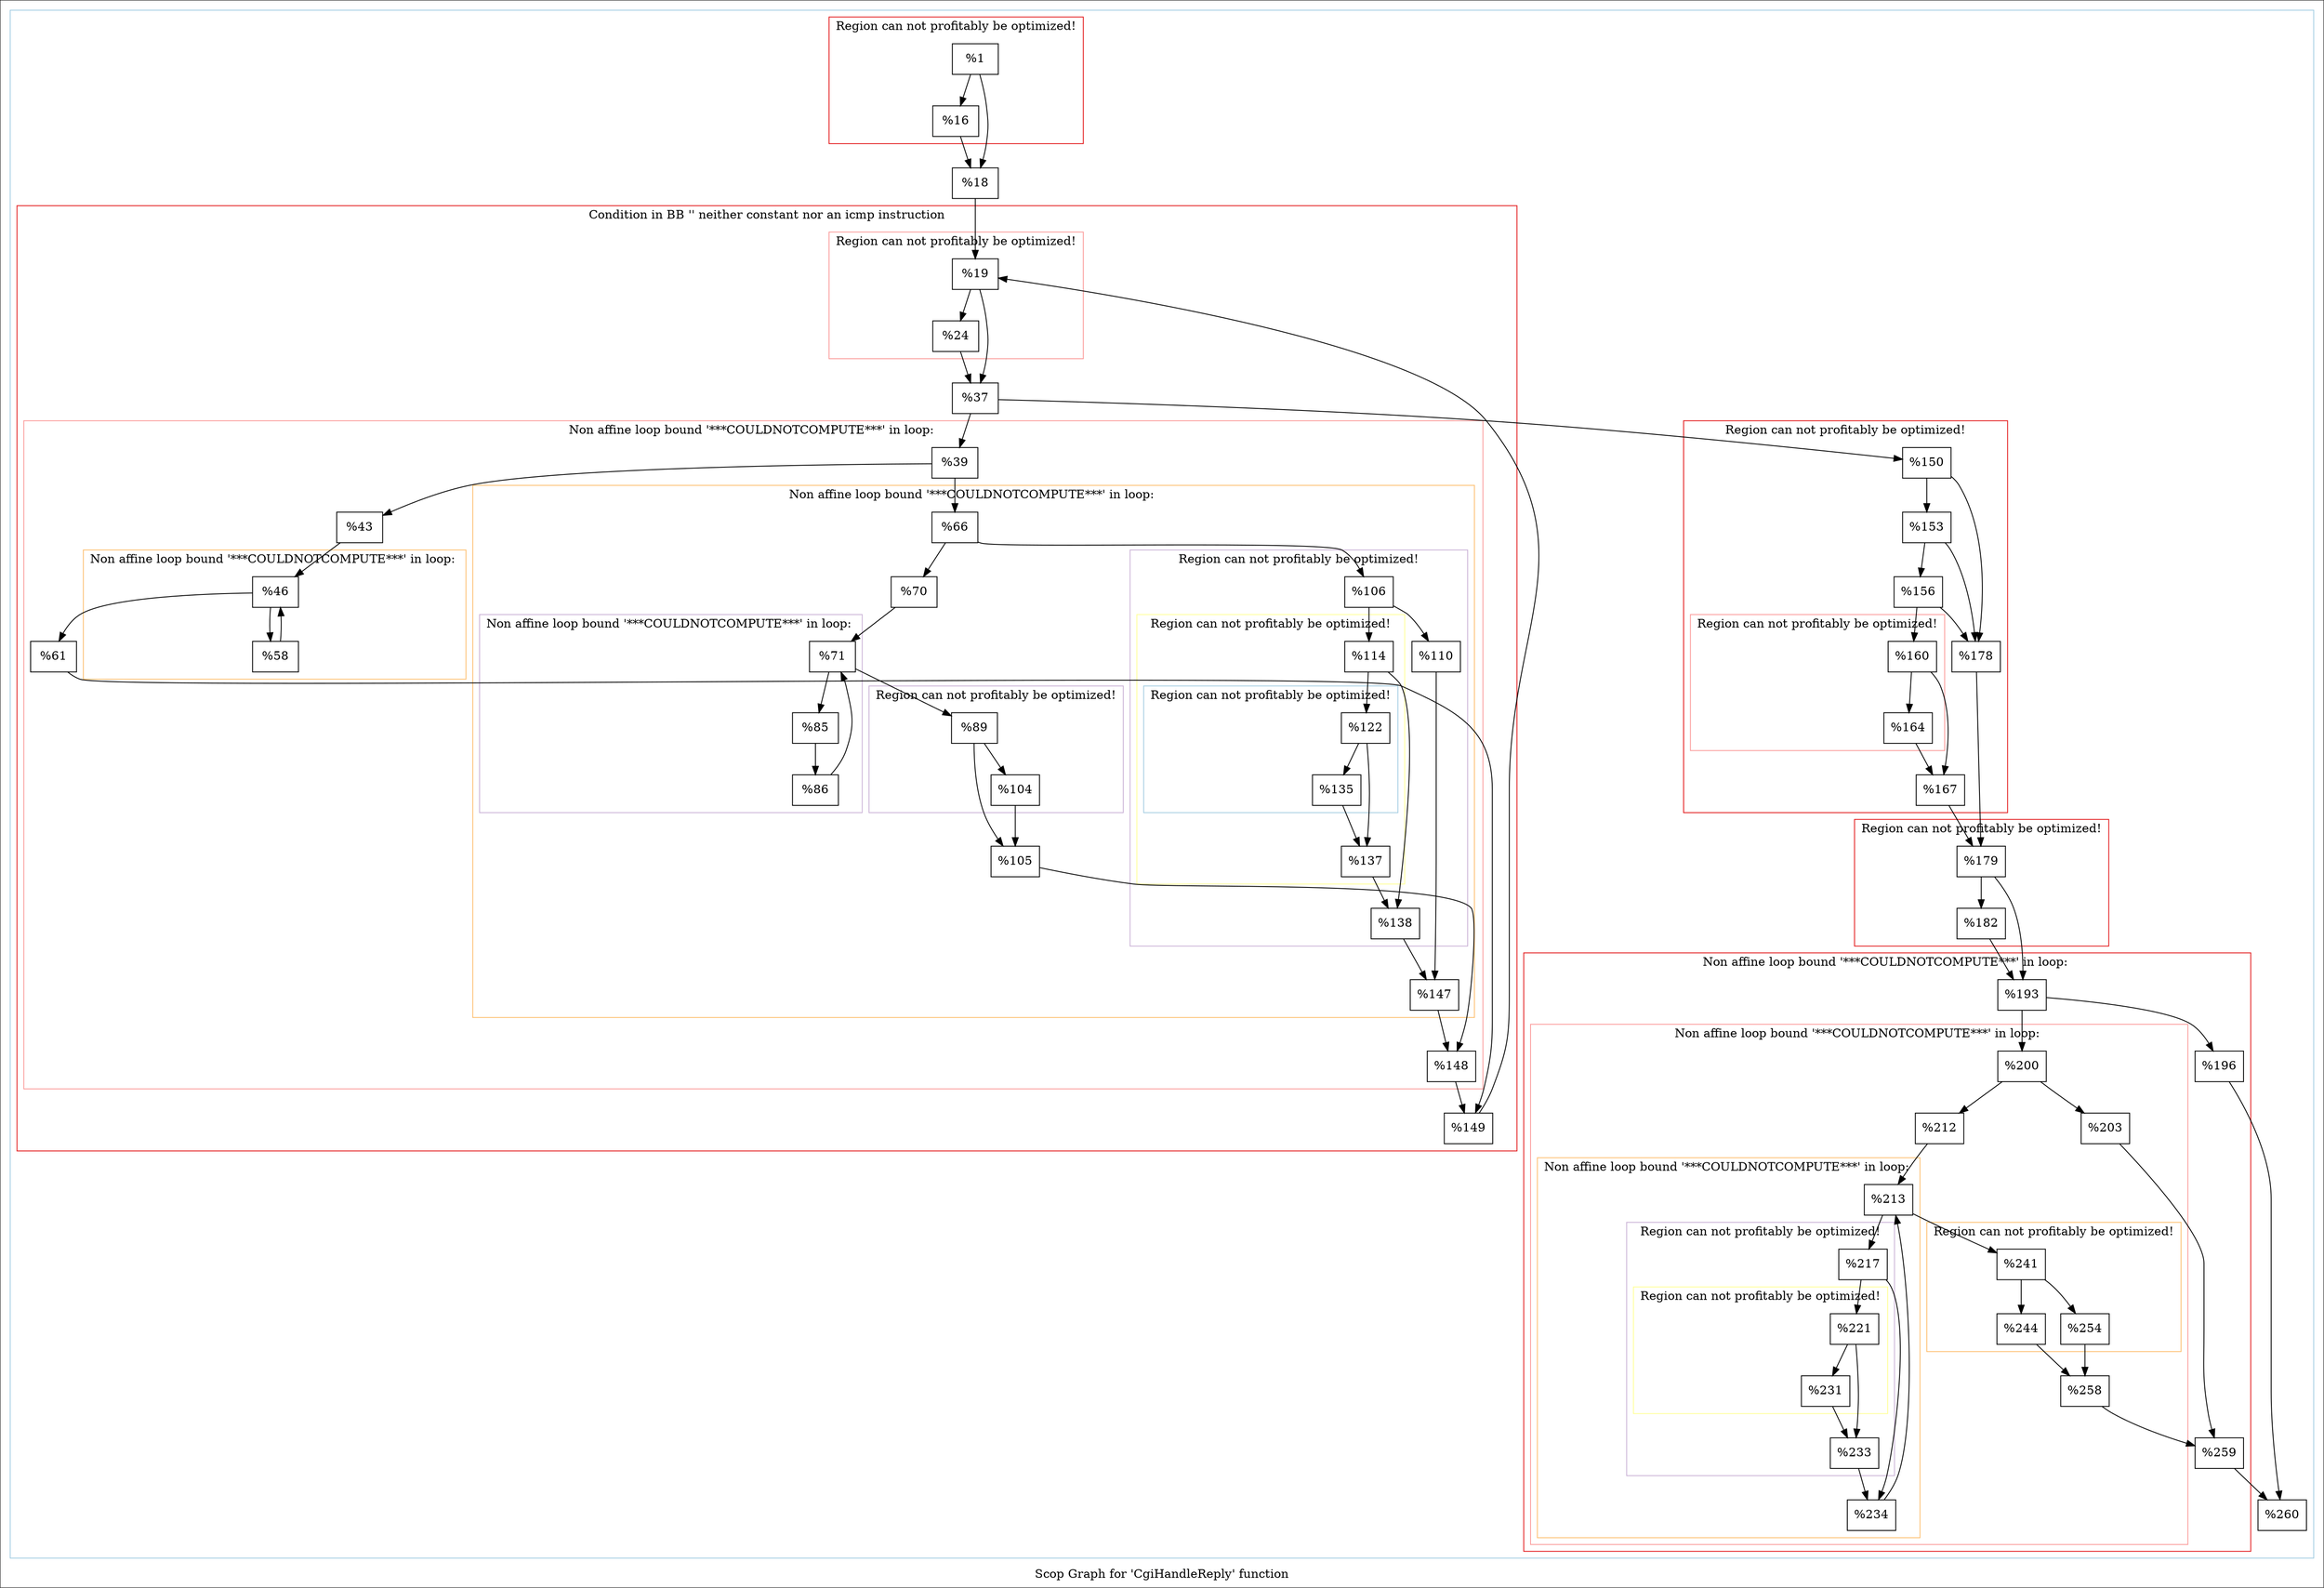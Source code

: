 digraph "Scop Graph for 'CgiHandleReply' function" {
	label="Scop Graph for 'CgiHandleReply' function";

	Node0x1da8680 [shape=record,label="{%1}"];
	Node0x1da8680 -> Node0x1da05a0;
	Node0x1da8680 -> Node0x1d950a0;
	Node0x1da05a0 [shape=record,label="{%16}"];
	Node0x1da05a0 -> Node0x1d950a0;
	Node0x1d950a0 [shape=record,label="{%18}"];
	Node0x1d950a0 -> Node0x1da0e00;
	Node0x1da0e00 [shape=record,label="{%19}"];
	Node0x1da0e00 -> Node0x1da9020;
	Node0x1da0e00 -> Node0x1d8b7e0;
	Node0x1da9020 [shape=record,label="{%24}"];
	Node0x1da9020 -> Node0x1d8b7e0;
	Node0x1d8b7e0 [shape=record,label="{%37}"];
	Node0x1d8b7e0 -> Node0x1d20220;
	Node0x1d8b7e0 -> Node0x1dacea0;
	Node0x1d20220 [shape=record,label="{%39}"];
	Node0x1d20220 -> Node0x1d99650;
	Node0x1d20220 -> Node0x1d9d670;
	Node0x1d99650 [shape=record,label="{%43}"];
	Node0x1d99650 -> Node0x1d1b400;
	Node0x1d1b400 [shape=record,label="{%46}"];
	Node0x1d1b400 -> Node0x1da7900;
	Node0x1d1b400 -> Node0x1d1f0c0;
	Node0x1da7900 [shape=record,label="{%58}"];
	Node0x1da7900 -> Node0x1d1b400[constraint=false];
	Node0x1d1f0c0 [shape=record,label="{%61}"];
	Node0x1d1f0c0 -> Node0x1d2d9b0;
	Node0x1d2d9b0 [shape=record,label="{%149}"];
	Node0x1d2d9b0 -> Node0x1da0e00[constraint=false];
	Node0x1d9d670 [shape=record,label="{%66}"];
	Node0x1d9d670 -> Node0x1d42540;
	Node0x1d9d670 -> Node0x1d43250;
	Node0x1d42540 [shape=record,label="{%70}"];
	Node0x1d42540 -> Node0x1da08e0;
	Node0x1da08e0 [shape=record,label="{%71}"];
	Node0x1da08e0 -> Node0x1da1440;
	Node0x1da08e0 -> Node0x1d4c1d0;
	Node0x1da1440 [shape=record,label="{%85}"];
	Node0x1da1440 -> Node0x1d5e270;
	Node0x1d5e270 [shape=record,label="{%86}"];
	Node0x1d5e270 -> Node0x1da08e0[constraint=false];
	Node0x1d4c1d0 [shape=record,label="{%89}"];
	Node0x1d4c1d0 -> Node0x1d8bf80;
	Node0x1d4c1d0 -> Node0x1d5a6d0;
	Node0x1d8bf80 [shape=record,label="{%104}"];
	Node0x1d8bf80 -> Node0x1d5a6d0;
	Node0x1d5a6d0 [shape=record,label="{%105}"];
	Node0x1d5a6d0 -> Node0x1daf420;
	Node0x1daf420 [shape=record,label="{%148}"];
	Node0x1daf420 -> Node0x1d2d9b0;
	Node0x1d43250 [shape=record,label="{%106}"];
	Node0x1d43250 -> Node0x1d26e30;
	Node0x1d43250 -> Node0x1dacae0;
	Node0x1d26e30 [shape=record,label="{%110}"];
	Node0x1d26e30 -> Node0x1d84e90;
	Node0x1d84e90 [shape=record,label="{%147}"];
	Node0x1d84e90 -> Node0x1daf420;
	Node0x1dacae0 [shape=record,label="{%114}"];
	Node0x1dacae0 -> Node0x1db7260;
	Node0x1dacae0 -> Node0x1d29540;
	Node0x1db7260 [shape=record,label="{%122}"];
	Node0x1db7260 -> Node0x1d99b40;
	Node0x1db7260 -> Node0x1d25a50;
	Node0x1d99b40 [shape=record,label="{%135}"];
	Node0x1d99b40 -> Node0x1d25a50;
	Node0x1d25a50 [shape=record,label="{%137}"];
	Node0x1d25a50 -> Node0x1d29540;
	Node0x1d29540 [shape=record,label="{%138}"];
	Node0x1d29540 -> Node0x1d84e90;
	Node0x1dacea0 [shape=record,label="{%150}"];
	Node0x1dacea0 -> Node0x1d98b40;
	Node0x1dacea0 -> Node0x1daa360;
	Node0x1d98b40 [shape=record,label="{%153}"];
	Node0x1d98b40 -> Node0x1d423e0;
	Node0x1d98b40 -> Node0x1daa360;
	Node0x1d423e0 [shape=record,label="{%156}"];
	Node0x1d423e0 -> Node0x1d69960;
	Node0x1d423e0 -> Node0x1daa360;
	Node0x1d69960 [shape=record,label="{%160}"];
	Node0x1d69960 -> Node0x1d76250;
	Node0x1d69960 -> Node0x1d9d200;
	Node0x1d76250 [shape=record,label="{%164}"];
	Node0x1d76250 -> Node0x1d9d200;
	Node0x1d9d200 [shape=record,label="{%167}"];
	Node0x1d9d200 -> Node0x1db7530;
	Node0x1db7530 [shape=record,label="{%179}"];
	Node0x1db7530 -> Node0x1d93770;
	Node0x1db7530 -> Node0x1d9a670;
	Node0x1d93770 [shape=record,label="{%182}"];
	Node0x1d93770 -> Node0x1d9a670;
	Node0x1d9a670 [shape=record,label="{%193}"];
	Node0x1d9a670 -> Node0x1d90170;
	Node0x1d9a670 -> Node0x1d199e0;
	Node0x1d90170 [shape=record,label="{%196}"];
	Node0x1d90170 -> Node0x1da2b10;
	Node0x1da2b10 [shape=record,label="{%260}"];
	Node0x1d199e0 [shape=record,label="{%200}"];
	Node0x1d199e0 -> Node0x1d86fc0;
	Node0x1d199e0 -> Node0x1db0480;
	Node0x1d86fc0 [shape=record,label="{%203}"];
	Node0x1d86fc0 -> Node0x1da7290;
	Node0x1da7290 [shape=record,label="{%259}"];
	Node0x1da7290 -> Node0x1da2b10;
	Node0x1db0480 [shape=record,label="{%212}"];
	Node0x1db0480 -> Node0x1d97db0;
	Node0x1d97db0 [shape=record,label="{%213}"];
	Node0x1d97db0 -> Node0x1d953c0;
	Node0x1d97db0 -> Node0x1d45b00;
	Node0x1d953c0 [shape=record,label="{%217}"];
	Node0x1d953c0 -> Node0x1d95940;
	Node0x1d953c0 -> Node0x1da06a0;
	Node0x1d95940 [shape=record,label="{%221}"];
	Node0x1d95940 -> Node0x1d47cb0;
	Node0x1d95940 -> Node0x1d96280;
	Node0x1d47cb0 [shape=record,label="{%231}"];
	Node0x1d47cb0 -> Node0x1d96280;
	Node0x1d96280 [shape=record,label="{%233}"];
	Node0x1d96280 -> Node0x1da06a0;
	Node0x1da06a0 [shape=record,label="{%234}"];
	Node0x1da06a0 -> Node0x1d97db0[constraint=false];
	Node0x1d45b00 [shape=record,label="{%241}"];
	Node0x1d45b00 -> Node0x1d4f430;
	Node0x1d45b00 -> Node0x1d4a7d0;
	Node0x1d4f430 [shape=record,label="{%244}"];
	Node0x1d4f430 -> Node0x1d95f30;
	Node0x1d95f30 [shape=record,label="{%258}"];
	Node0x1d95f30 -> Node0x1da7290;
	Node0x1d4a7d0 [shape=record,label="{%254}"];
	Node0x1d4a7d0 -> Node0x1d95f30;
	Node0x1daa360 [shape=record,label="{%178}"];
	Node0x1daa360 -> Node0x1db7530;
	colorscheme = "paired12"
        subgraph cluster_0x1e08840 {
          label = "";
          style = solid;
          color = 1
          subgraph cluster_0x1dff570 {
            label = "Region can not profitably be optimized!";
            style = solid;
            color = 6
            Node0x1da8680;
            Node0x1da05a0;
          }
          subgraph cluster_0x1dff4f0 {
            label = "Condition in BB '' neither constant nor an icmp instruction";
            style = solid;
            color = 6
            subgraph cluster_0x1dff470 {
              label = "Region can not profitably be optimized!";
              style = solid;
              color = 5
              Node0x1da0e00;
              Node0x1da9020;
            }
            subgraph cluster_0x1e2b3d0 {
              label = "Non affine loop bound '***COULDNOTCOMPUTE***' in loop: ";
              style = solid;
              color = 5
              subgraph cluster_0x1dc8460 {
                label = "Non affine loop bound '***COULDNOTCOMPUTE***' in loop: ";
                style = solid;
                color = 7
                Node0x1d1b400;
                Node0x1da7900;
              }
              subgraph cluster_0x1e2b350 {
                label = "Non affine loop bound '***COULDNOTCOMPUTE***' in loop: ";
                style = solid;
                color = 7
                subgraph cluster_0x1e087c0 {
                  label = "Non affine loop bound '***COULDNOTCOMPUTE***' in loop: ";
                  style = solid;
                  color = 9
                  Node0x1da08e0;
                  Node0x1da1440;
                  Node0x1d5e270;
                }
                subgraph cluster_0x1dc8250 {
                  label = "Region can not profitably be optimized!";
                  style = solid;
                  color = 9
                  Node0x1d4c1d0;
                  Node0x1d8bf80;
                }
                subgraph cluster_0x1dbf120 {
                  label = "Region can not profitably be optimized!";
                  style = solid;
                  color = 9
                  subgraph cluster_0x1dc83e0 {
                    label = "Region can not profitably be optimized!";
                    style = solid;
                    color = 11
                    subgraph cluster_0x1dc8360 {
                      label = "Region can not profitably be optimized!";
                      style = solid;
                      color = 1
                      Node0x1db7260;
                      Node0x1d99b40;
                    }
                    Node0x1dacae0;
                    Node0x1d25a50;
                  }
                  Node0x1d43250;
                  Node0x1d26e30;
                  Node0x1d29540;
                }
                Node0x1d9d670;
                Node0x1d42540;
                Node0x1d5a6d0;
                Node0x1d84e90;
              }
              Node0x1d20220;
              Node0x1d99650;
              Node0x1d1f0c0;
              Node0x1daf420;
            }
            Node0x1d8b7e0;
            Node0x1d2d9b0;
          }
          subgraph cluster_0x1dfebe0 {
            label = "Region can not profitably be optimized!";
            style = solid;
            color = 6
            subgraph cluster_0x1e2b450 {
              label = "Region can not profitably be optimized!";
              style = solid;
              color = 5
              Node0x1d69960;
              Node0x1d76250;
            }
            Node0x1dacea0;
            Node0x1d98b40;
            Node0x1d423e0;
            Node0x1d9d200;
            Node0x1daa360;
          }
          subgraph cluster_0x1dfeb60 {
            label = "Region can not profitably be optimized!";
            style = solid;
            color = 6
            Node0x1db7530;
            Node0x1d93770;
          }
          subgraph cluster_0x1dfeae0 {
            label = "Non affine loop bound '***COULDNOTCOMPUTE***' in loop: ";
            style = solid;
            color = 6
            subgraph cluster_0x1dfea60 {
              label = "Non affine loop bound '***COULDNOTCOMPUTE***' in loop: ";
              style = solid;
              color = 5
              subgraph cluster_0x1dfe9e0 {
                label = "Non affine loop bound '***COULDNOTCOMPUTE***' in loop: ";
                style = solid;
                color = 7
                subgraph cluster_0x1e2b550 {
                  label = "Region can not profitably be optimized!";
                  style = solid;
                  color = 9
                  subgraph cluster_0x1e2b4d0 {
                    label = "Region can not profitably be optimized!";
                    style = solid;
                    color = 11
                    Node0x1d95940;
                    Node0x1d47cb0;
                  }
                  Node0x1d953c0;
                  Node0x1d96280;
                }
                Node0x1d97db0;
                Node0x1da06a0;
              }
              subgraph cluster_0x1e2b5d0 {
                label = "Region can not profitably be optimized!";
                style = solid;
                color = 7
                Node0x1d45b00;
                Node0x1d4f430;
                Node0x1d4a7d0;
              }
              Node0x1d199e0;
              Node0x1d86fc0;
              Node0x1db0480;
              Node0x1d95f30;
            }
            Node0x1d9a670;
            Node0x1d90170;
            Node0x1da7290;
          }
          Node0x1d950a0;
          Node0x1da2b10;
        }
}
